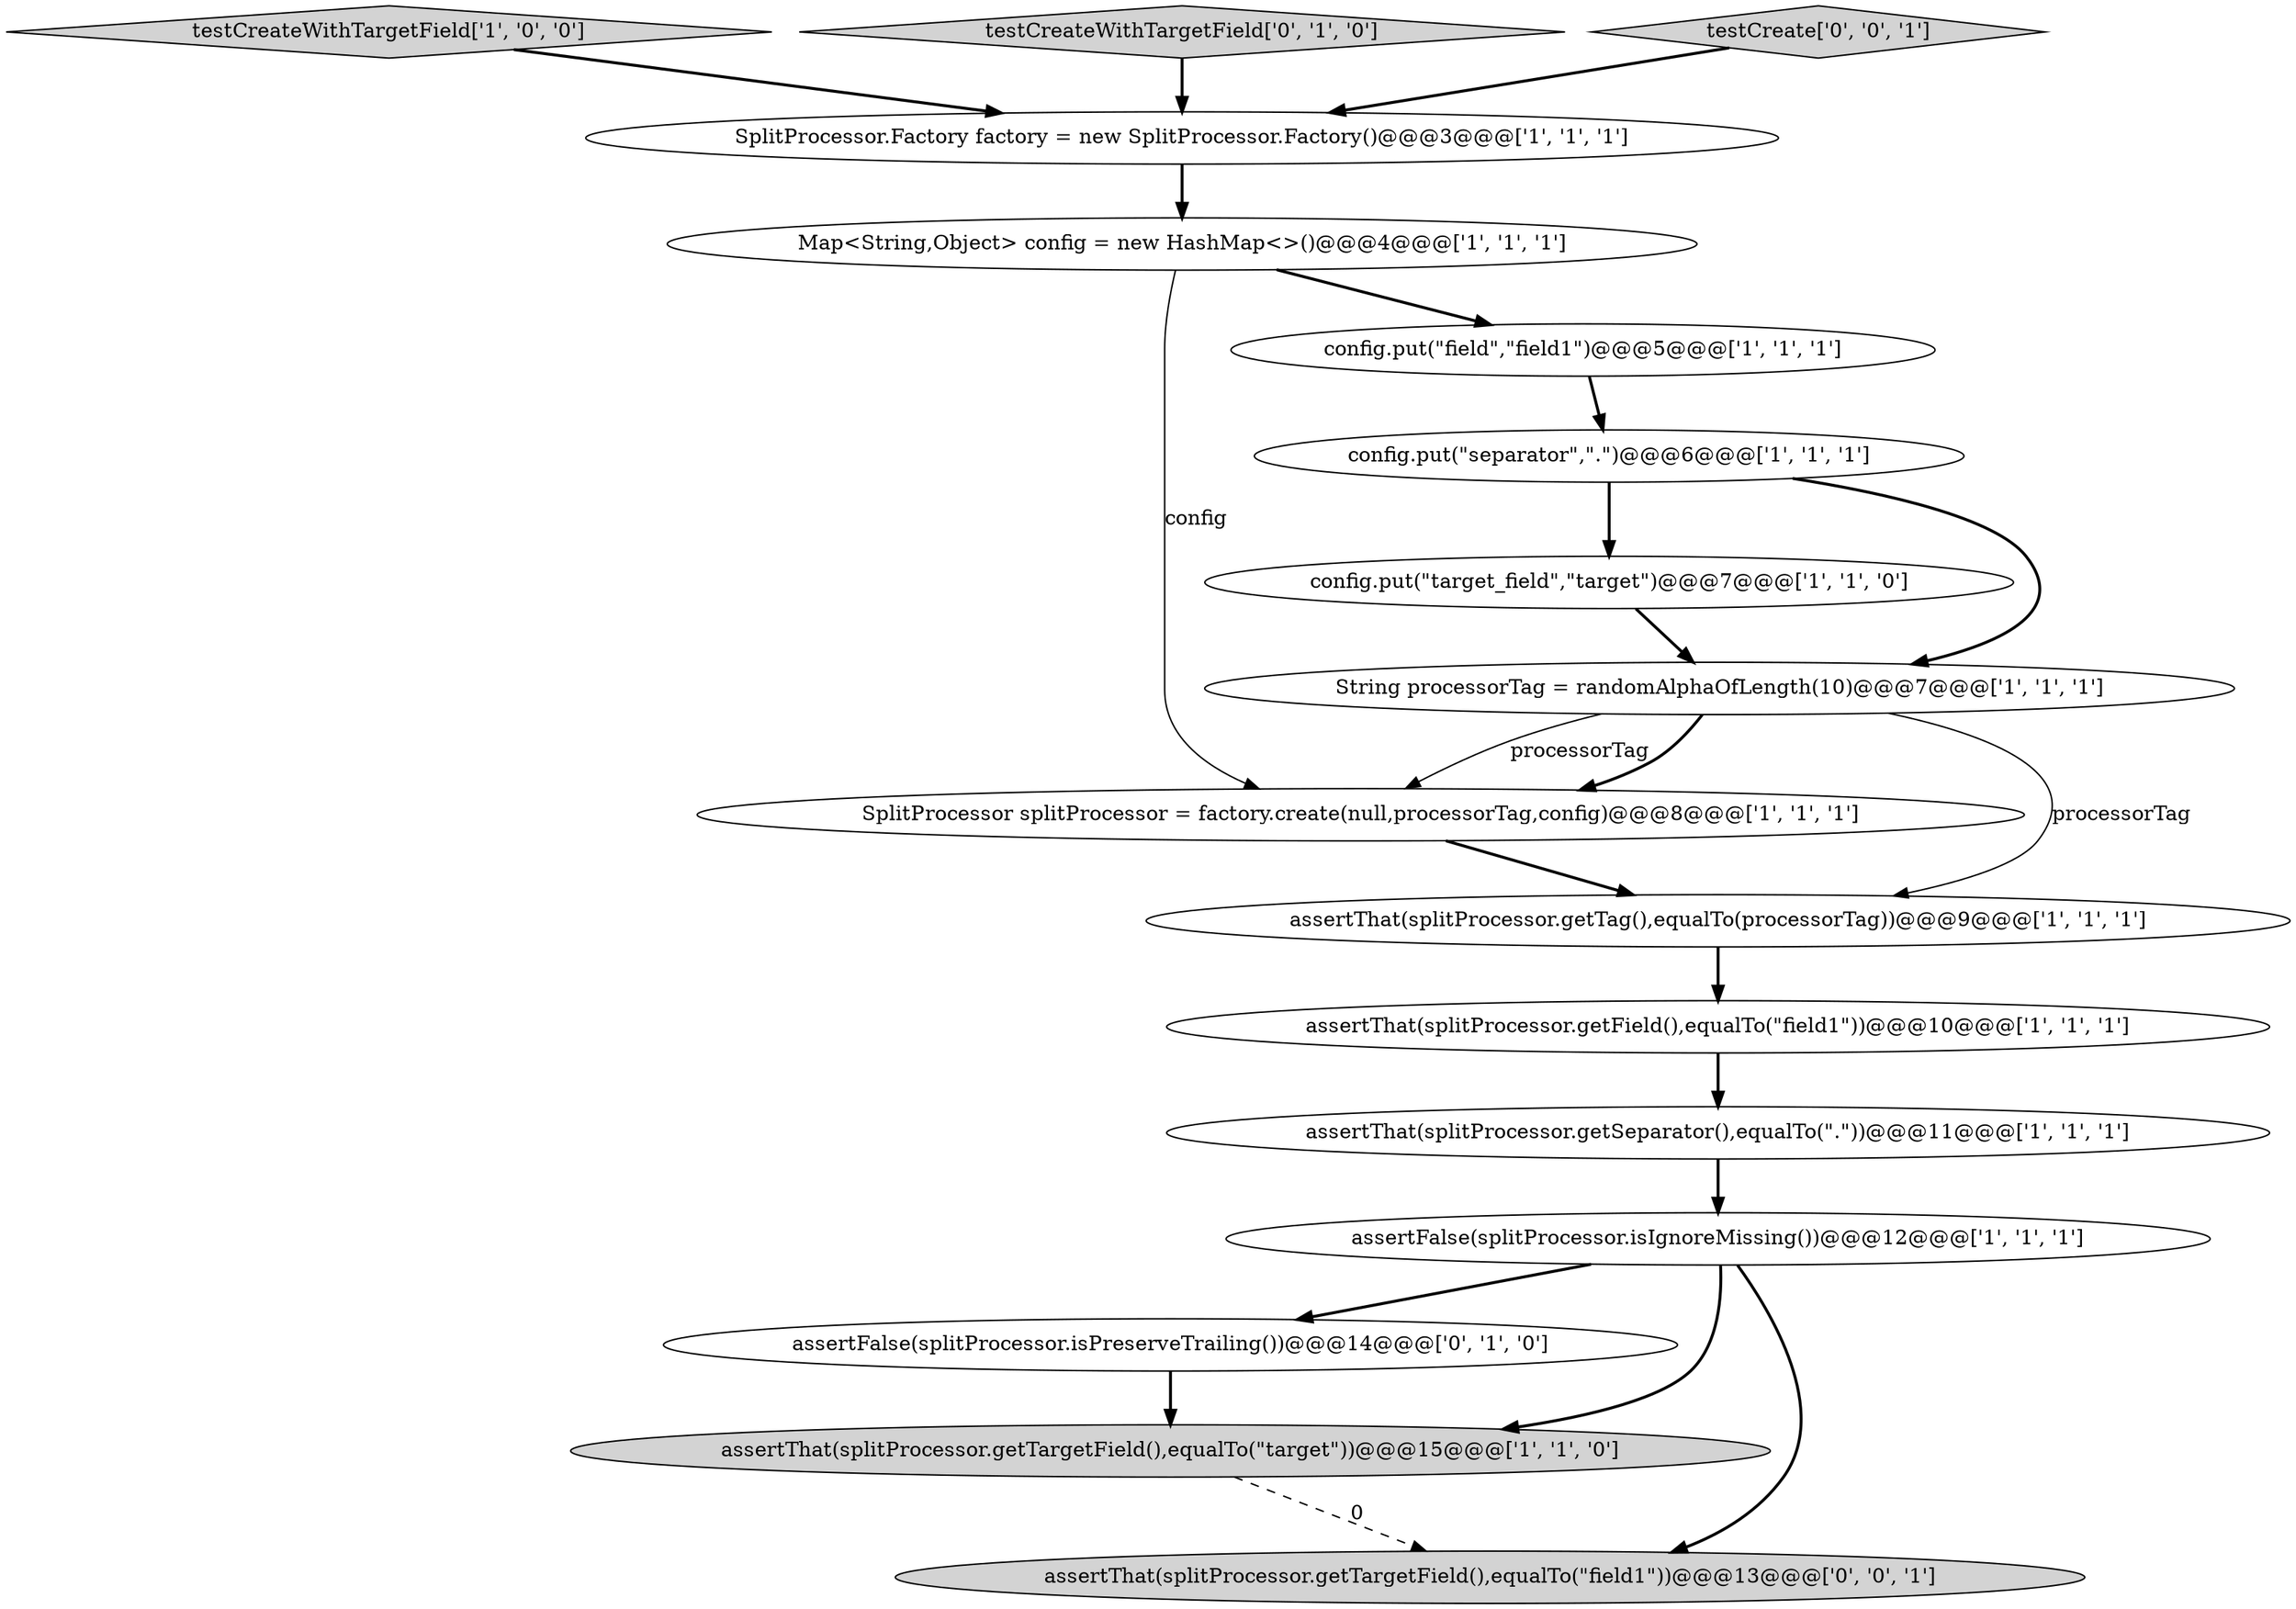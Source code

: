 digraph {
9 [style = filled, label = "config.put(\"separator\",\"\.\")@@@6@@@['1', '1', '1']", fillcolor = white, shape = ellipse image = "AAA0AAABBB1BBB"];
12 [style = filled, label = "assertFalse(splitProcessor.isIgnoreMissing())@@@12@@@['1', '1', '1']", fillcolor = white, shape = ellipse image = "AAA0AAABBB1BBB"];
0 [style = filled, label = "SplitProcessor splitProcessor = factory.create(null,processorTag,config)@@@8@@@['1', '1', '1']", fillcolor = white, shape = ellipse image = "AAA0AAABBB1BBB"];
5 [style = filled, label = "assertThat(splitProcessor.getSeparator(),equalTo(\"\.\"))@@@11@@@['1', '1', '1']", fillcolor = white, shape = ellipse image = "AAA0AAABBB1BBB"];
1 [style = filled, label = "config.put(\"target_field\",\"target\")@@@7@@@['1', '1', '0']", fillcolor = white, shape = ellipse image = "AAA0AAABBB1BBB"];
8 [style = filled, label = "Map<String,Object> config = new HashMap<>()@@@4@@@['1', '1', '1']", fillcolor = white, shape = ellipse image = "AAA0AAABBB1BBB"];
4 [style = filled, label = "String processorTag = randomAlphaOfLength(10)@@@7@@@['1', '1', '1']", fillcolor = white, shape = ellipse image = "AAA0AAABBB1BBB"];
2 [style = filled, label = "testCreateWithTargetField['1', '0', '0']", fillcolor = lightgray, shape = diamond image = "AAA0AAABBB1BBB"];
3 [style = filled, label = "SplitProcessor.Factory factory = new SplitProcessor.Factory()@@@3@@@['1', '1', '1']", fillcolor = white, shape = ellipse image = "AAA0AAABBB1BBB"];
10 [style = filled, label = "config.put(\"field\",\"field1\")@@@5@@@['1', '1', '1']", fillcolor = white, shape = ellipse image = "AAA0AAABBB1BBB"];
13 [style = filled, label = "assertFalse(splitProcessor.isPreserveTrailing())@@@14@@@['0', '1', '0']", fillcolor = white, shape = ellipse image = "AAA1AAABBB2BBB"];
7 [style = filled, label = "assertThat(splitProcessor.getTargetField(),equalTo(\"target\"))@@@15@@@['1', '1', '0']", fillcolor = lightgray, shape = ellipse image = "AAA0AAABBB1BBB"];
11 [style = filled, label = "assertThat(splitProcessor.getTag(),equalTo(processorTag))@@@9@@@['1', '1', '1']", fillcolor = white, shape = ellipse image = "AAA0AAABBB1BBB"];
6 [style = filled, label = "assertThat(splitProcessor.getField(),equalTo(\"field1\"))@@@10@@@['1', '1', '1']", fillcolor = white, shape = ellipse image = "AAA0AAABBB1BBB"];
15 [style = filled, label = "assertThat(splitProcessor.getTargetField(),equalTo(\"field1\"))@@@13@@@['0', '0', '1']", fillcolor = lightgray, shape = ellipse image = "AAA0AAABBB3BBB"];
14 [style = filled, label = "testCreateWithTargetField['0', '1', '0']", fillcolor = lightgray, shape = diamond image = "AAA0AAABBB2BBB"];
16 [style = filled, label = "testCreate['0', '0', '1']", fillcolor = lightgray, shape = diamond image = "AAA0AAABBB3BBB"];
12->7 [style = bold, label=""];
13->7 [style = bold, label=""];
7->15 [style = dashed, label="0"];
14->3 [style = bold, label=""];
9->4 [style = bold, label=""];
8->0 [style = solid, label="config"];
10->9 [style = bold, label=""];
12->15 [style = bold, label=""];
4->11 [style = solid, label="processorTag"];
4->0 [style = solid, label="processorTag"];
11->6 [style = bold, label=""];
0->11 [style = bold, label=""];
12->13 [style = bold, label=""];
2->3 [style = bold, label=""];
16->3 [style = bold, label=""];
3->8 [style = bold, label=""];
6->5 [style = bold, label=""];
1->4 [style = bold, label=""];
5->12 [style = bold, label=""];
9->1 [style = bold, label=""];
8->10 [style = bold, label=""];
4->0 [style = bold, label=""];
}
